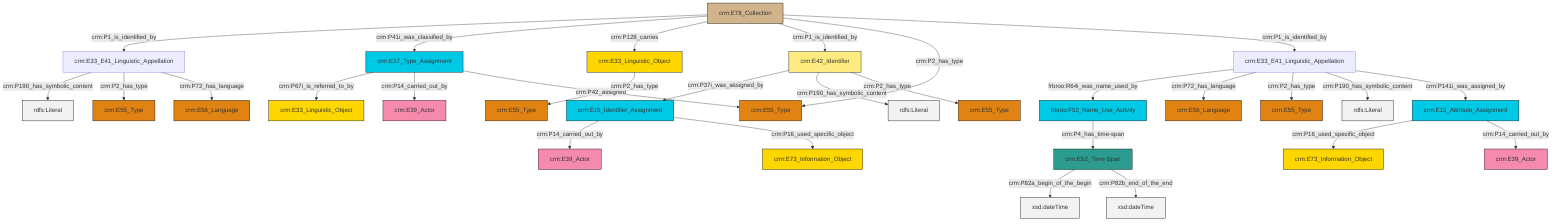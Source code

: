 graph TD
classDef Literal fill:#f2f2f2,stroke:#000000;
classDef CRM_Entity fill:#FFFFFF,stroke:#000000;
classDef Temporal_Entity fill:#00C9E6, stroke:#000000;
classDef Type fill:#E18312, stroke:#000000;
classDef Time-Span fill:#2C9C91, stroke:#000000;
classDef Appellation fill:#FFEB7F, stroke:#000000;
classDef Place fill:#008836, stroke:#000000;
classDef Persistent_Item fill:#B266B2, stroke:#000000;
classDef Conceptual_Object fill:#FFD700, stroke:#000000;
classDef Physical_Thing fill:#D2B48C, stroke:#000000;
classDef Actor fill:#f58aad, stroke:#000000;
classDef PC_Classes fill:#4ce600, stroke:#000000;
classDef Multi fill:#cccccc,stroke:#000000;

0["crm:E15_Identifier_Assignment"]:::Temporal_Entity -->|crm:P14_carried_out_by| 2["crm:E39_Actor"]:::Actor
3["crm:E33_E41_Linguistic_Appellation"]:::Default -->|frbroo:R64i_was_name_used_by| 5["frbroo:F52_Name_Use_Activity"]:::Temporal_Entity
5["frbroo:F52_Name_Use_Activity"]:::Temporal_Entity -->|crm:P4_has_time-span| 8["crm:E52_Time-Span"]:::Time-Span
3["crm:E33_E41_Linguistic_Appellation"]:::Default -->|crm:P72_has_language| 9["crm:E56_Language"]:::Type
22["crm:E78_Collection"]:::Physical_Thing -->|crm:P1_is_identified_by| 6["crm:E33_E41_Linguistic_Appellation"]:::Default
3["crm:E33_E41_Linguistic_Appellation"]:::Default -->|crm:P2_has_type| 23["crm:E55_Type"]:::Type
24["crm:E13_Attribute_Assignment"]:::Temporal_Entity -->|crm:P16_used_specific_object| 25["crm:E73_Information_Object"]:::Conceptual_Object
13["crm:E17_Type_Assignment"]:::Temporal_Entity -->|crm:P67i_is_referred_to_by| 26["crm:E33_Linguistic_Object"]:::Conceptual_Object
13["crm:E17_Type_Assignment"]:::Temporal_Entity -->|crm:P14_carried_out_by| 28["crm:E39_Actor"]:::Actor
6["crm:E33_E41_Linguistic_Appellation"]:::Default -->|crm:P190_has_symbolic_content| 29[rdfs:Literal]:::Literal
6["crm:E33_E41_Linguistic_Appellation"]:::Default -->|crm:P2_has_type| 16["crm:E55_Type"]:::Type
3["crm:E33_E41_Linguistic_Appellation"]:::Default -->|crm:P190_has_symbolic_content| 33[rdfs:Literal]:::Literal
8["crm:E52_Time-Span"]:::Time-Span -->|crm:P82a_begin_of_the_begin| 34[xsd:dateTime]:::Literal
3["crm:E33_E41_Linguistic_Appellation"]:::Default -->|crm:P141i_was_assigned_by| 24["crm:E13_Attribute_Assignment"]:::Temporal_Entity
8["crm:E52_Time-Span"]:::Time-Span -->|crm:P82b_end_of_the_end| 35[xsd:dateTime]:::Literal
13["crm:E17_Type_Assignment"]:::Temporal_Entity -->|crm:P42_assigned| 20["crm:E55_Type"]:::Type
0["crm:E15_Identifier_Assignment"]:::Temporal_Entity -->|crm:P16_used_specific_object| 39["crm:E73_Information_Object"]:::Conceptual_Object
43["crm:E42_Identifier"]:::Appellation -->|crm:P37i_was_assigned_by| 0["crm:E15_Identifier_Assignment"]:::Temporal_Entity
43["crm:E42_Identifier"]:::Appellation -->|crm:P190_has_symbolic_content| 44[rdfs:Literal]:::Literal
11["crm:E33_Linguistic_Object"]:::Conceptual_Object -->|crm:P2_has_type| 30["crm:E55_Type"]:::Type
22["crm:E78_Collection"]:::Physical_Thing -->|crm:P41i_was_classified_by| 13["crm:E17_Type_Assignment"]:::Temporal_Entity
43["crm:E42_Identifier"]:::Appellation -->|crm:P2_has_type| 36["crm:E55_Type"]:::Type
24["crm:E13_Attribute_Assignment"]:::Temporal_Entity -->|crm:P14_carried_out_by| 18["crm:E39_Actor"]:::Actor
22["crm:E78_Collection"]:::Physical_Thing -->|crm:P128_carries| 11["crm:E33_Linguistic_Object"]:::Conceptual_Object
22["crm:E78_Collection"]:::Physical_Thing -->|crm:P1_is_identified_by| 43["crm:E42_Identifier"]:::Appellation
22["crm:E78_Collection"]:::Physical_Thing -->|crm:P2_has_type| 20["crm:E55_Type"]:::Type
6["crm:E33_E41_Linguistic_Appellation"]:::Default -->|crm:P72_has_language| 47["crm:E56_Language"]:::Type
22["crm:E78_Collection"]:::Physical_Thing -->|crm:P1_is_identified_by| 3["crm:E33_E41_Linguistic_Appellation"]:::Default